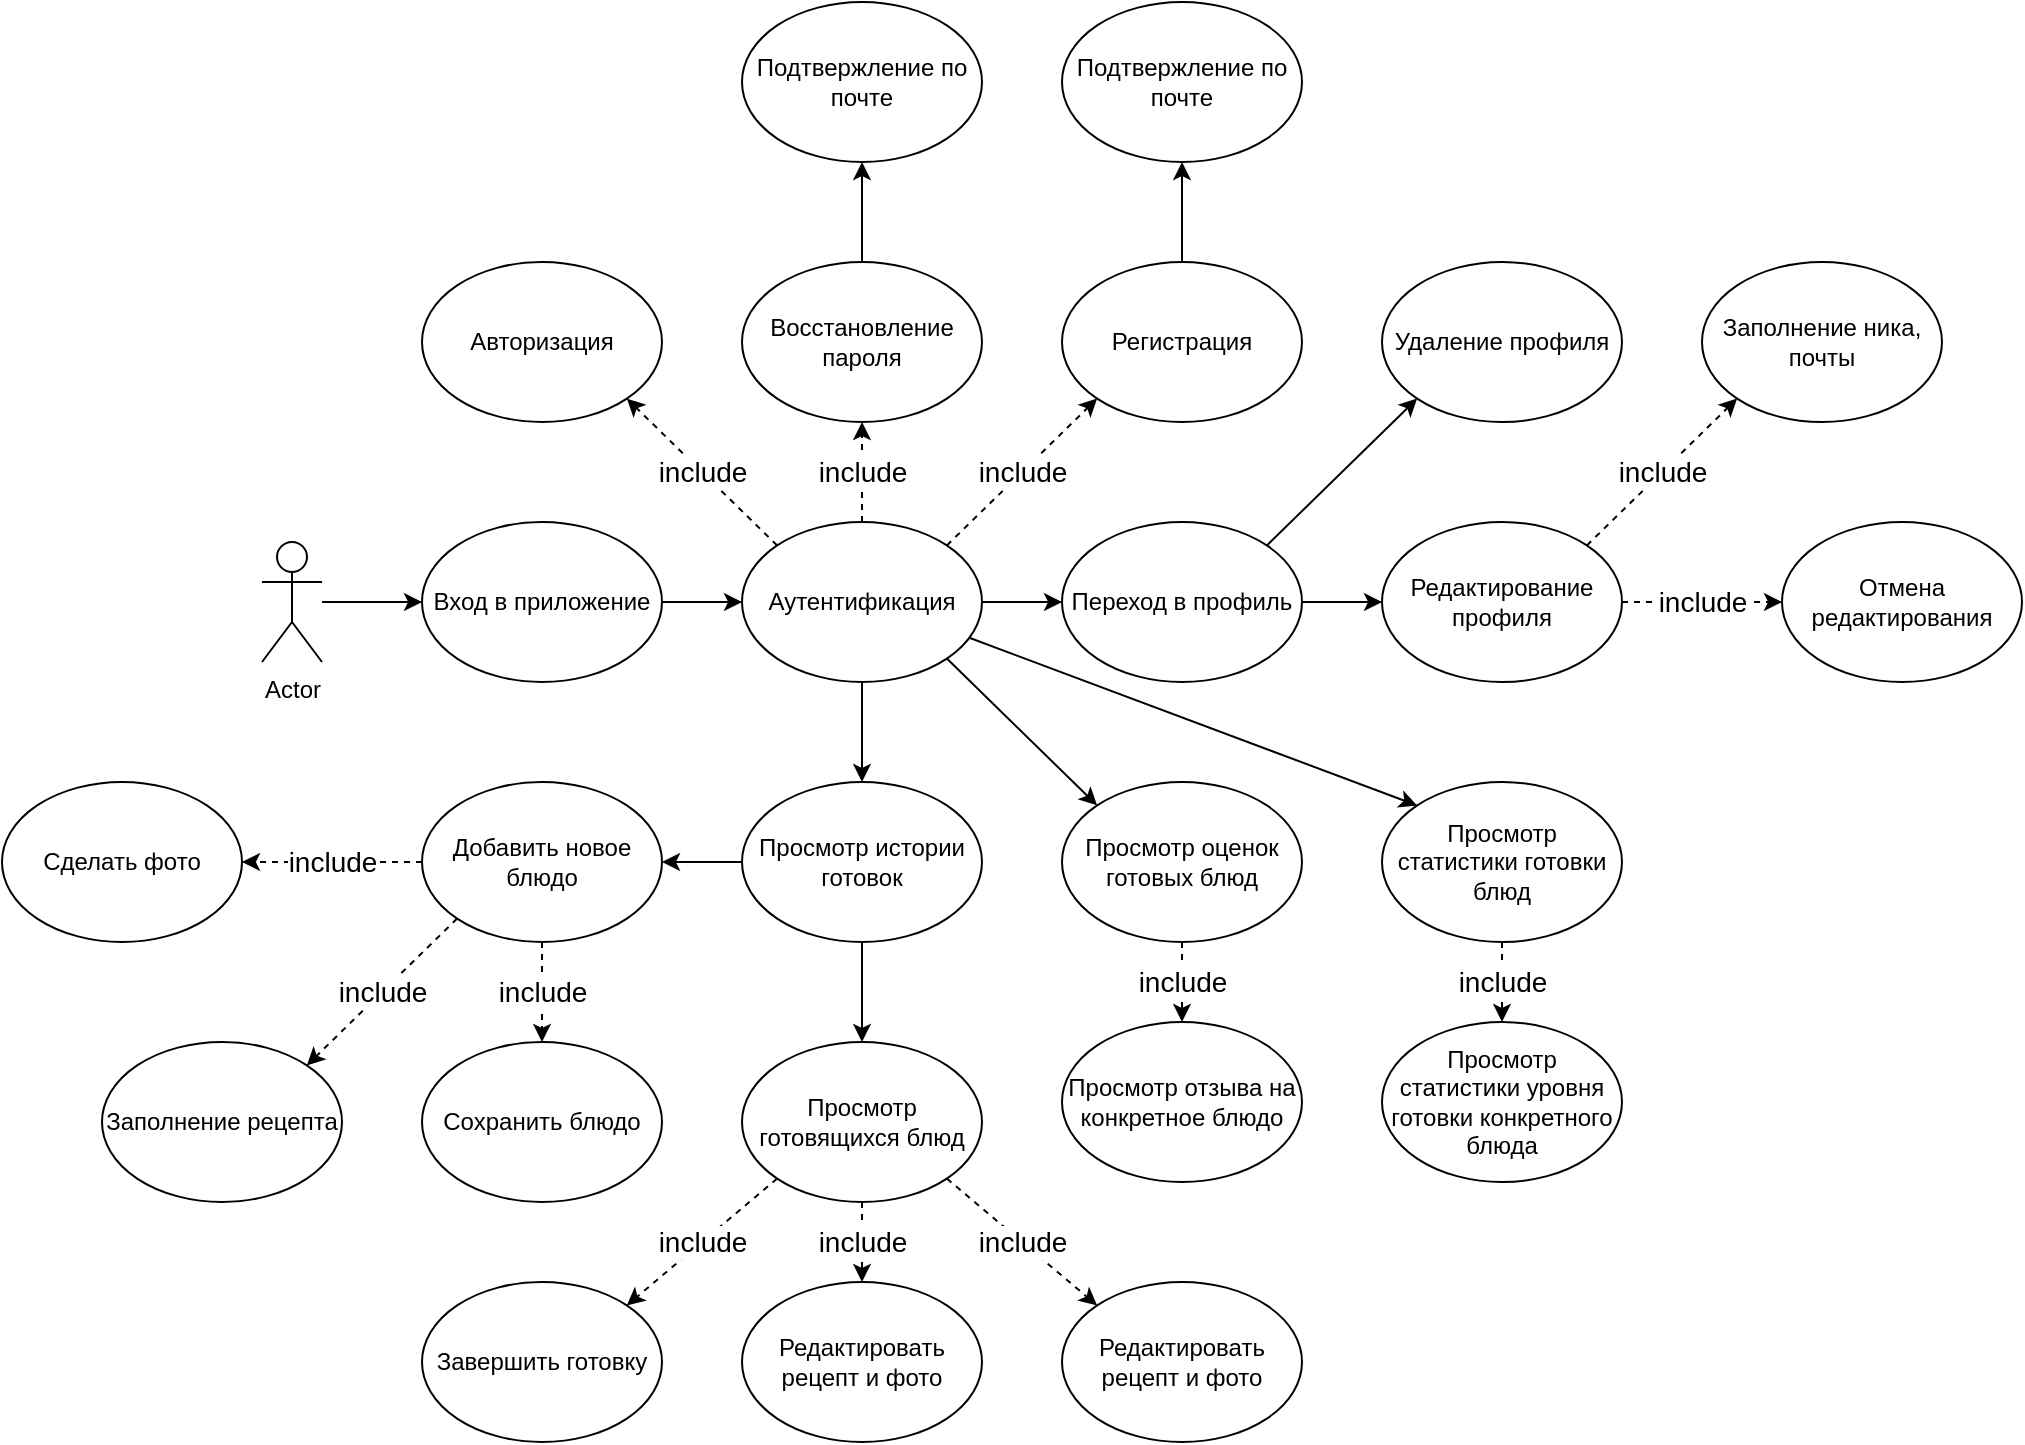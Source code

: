 <mxfile>
    <diagram id="p6VkrUG_dNB5bznVFIcX" name="Page-1">
        <mxGraphModel dx="1631" dy="860" grid="0" gridSize="10" guides="1" tooltips="1" connect="1" arrows="1" fold="1" page="1" pageScale="1" pageWidth="850" pageHeight="1100" math="0" shadow="0">
            <root>
                <mxCell id="0"/>
                <mxCell id="1" parent="0"/>
                <mxCell id="4" value="" style="edgeStyle=none;html=1;" edge="1" parent="1" source="2" target="3">
                    <mxGeometry relative="1" as="geometry"/>
                </mxCell>
                <mxCell id="2" value="Actor" style="shape=umlActor;verticalLabelPosition=bottom;verticalAlign=top;html=1;outlineConnect=0;" vertex="1" parent="1">
                    <mxGeometry x="410" y="310" width="30" height="60" as="geometry"/>
                </mxCell>
                <mxCell id="6" value="" style="edgeStyle=none;html=1;" edge="1" parent="1" source="3" target="5">
                    <mxGeometry relative="1" as="geometry"/>
                </mxCell>
                <mxCell id="3" value="Вход в приложение" style="ellipse;whiteSpace=wrap;html=1;" vertex="1" parent="1">
                    <mxGeometry x="490" y="300" width="120" height="80" as="geometry"/>
                </mxCell>
                <mxCell id="22" value="" style="edgeStyle=none;html=1;" edge="1" parent="1" source="5" target="21">
                    <mxGeometry relative="1" as="geometry"/>
                </mxCell>
                <mxCell id="34" value="" style="edgeStyle=none;html=1;" edge="1" parent="1" source="5" target="32">
                    <mxGeometry relative="1" as="geometry"/>
                </mxCell>
                <mxCell id="52" style="edgeStyle=none;html=1;exitX=1;exitY=1;exitDx=0;exitDy=0;entryX=0;entryY=0;entryDx=0;entryDy=0;" edge="1" parent="1" source="5" target="47">
                    <mxGeometry relative="1" as="geometry"/>
                </mxCell>
                <mxCell id="5" value="Аутентификация" style="ellipse;whiteSpace=wrap;html=1;" vertex="1" parent="1">
                    <mxGeometry x="650" y="300" width="120" height="80" as="geometry"/>
                </mxCell>
                <mxCell id="18" value="" style="edgeStyle=none;html=1;" edge="1" parent="1" source="7" target="17">
                    <mxGeometry relative="1" as="geometry"/>
                </mxCell>
                <mxCell id="7" value="Восстановление пароля" style="ellipse;whiteSpace=wrap;html=1;" vertex="1" parent="1">
                    <mxGeometry x="650" y="170" width="120" height="80" as="geometry"/>
                </mxCell>
                <mxCell id="8" value="Авторизация" style="ellipse;whiteSpace=wrap;html=1;" vertex="1" parent="1">
                    <mxGeometry x="490" y="170" width="120" height="80" as="geometry"/>
                </mxCell>
                <mxCell id="20" value="" style="edgeStyle=none;html=1;" edge="1" parent="1" source="9" target="19">
                    <mxGeometry relative="1" as="geometry"/>
                </mxCell>
                <mxCell id="9" value="Регистрация" style="ellipse;whiteSpace=wrap;html=1;" vertex="1" parent="1">
                    <mxGeometry x="810" y="170" width="120" height="80" as="geometry"/>
                </mxCell>
                <mxCell id="11" value="include" style="html=1;labelBackgroundColor=#ffffff;startArrow=none;startFill=0;startSize=6;endArrow=classic;endFill=1;endSize=6;jettySize=auto;orthogonalLoop=1;strokeWidth=1;dashed=1;fontSize=14;entryX=1;entryY=1;entryDx=0;entryDy=0;exitX=0;exitY=0;exitDx=0;exitDy=0;" edge="1" parent="1" source="5" target="8">
                    <mxGeometry width="60" height="60" relative="1" as="geometry">
                        <mxPoint x="670" y="290" as="sourcePoint"/>
                        <mxPoint x="730" y="230" as="targetPoint"/>
                    </mxGeometry>
                </mxCell>
                <mxCell id="12" value="include" style="html=1;labelBackgroundColor=#ffffff;startArrow=none;startFill=0;startSize=6;endArrow=classic;endFill=1;endSize=6;jettySize=auto;orthogonalLoop=1;strokeWidth=1;dashed=1;fontSize=14;entryX=0.5;entryY=1;entryDx=0;entryDy=0;exitX=0.5;exitY=0;exitDx=0;exitDy=0;" edge="1" parent="1" source="5" target="7">
                    <mxGeometry width="60" height="60" relative="1" as="geometry">
                        <mxPoint x="678" y="322" as="sourcePoint"/>
                        <mxPoint x="602" y="248" as="targetPoint"/>
                    </mxGeometry>
                </mxCell>
                <mxCell id="13" value="include" style="html=1;labelBackgroundColor=#ffffff;startArrow=none;startFill=0;startSize=6;endArrow=classic;endFill=1;endSize=6;jettySize=auto;orthogonalLoop=1;strokeWidth=1;dashed=1;fontSize=14;entryX=0;entryY=1;entryDx=0;entryDy=0;exitX=1;exitY=0;exitDx=0;exitDy=0;" edge="1" parent="1" source="5" target="9">
                    <mxGeometry width="60" height="60" relative="1" as="geometry">
                        <mxPoint x="720" y="310" as="sourcePoint"/>
                        <mxPoint x="720" y="260" as="targetPoint"/>
                    </mxGeometry>
                </mxCell>
                <mxCell id="17" value="Подтвержление по почте" style="ellipse;whiteSpace=wrap;html=1;" vertex="1" parent="1">
                    <mxGeometry x="650" y="40" width="120" height="80" as="geometry"/>
                </mxCell>
                <mxCell id="19" value="Подтвержление по почте" style="ellipse;whiteSpace=wrap;html=1;" vertex="1" parent="1">
                    <mxGeometry x="810" y="40" width="120" height="80" as="geometry"/>
                </mxCell>
                <mxCell id="24" style="edgeStyle=none;html=1;exitX=1;exitY=0;exitDx=0;exitDy=0;entryX=0;entryY=1;entryDx=0;entryDy=0;" edge="1" parent="1" source="21" target="23">
                    <mxGeometry relative="1" as="geometry"/>
                </mxCell>
                <mxCell id="26" value="" style="edgeStyle=none;html=1;" edge="1" parent="1" source="21" target="25">
                    <mxGeometry relative="1" as="geometry"/>
                </mxCell>
                <mxCell id="21" value="Переход в профиль" style="ellipse;whiteSpace=wrap;html=1;" vertex="1" parent="1">
                    <mxGeometry x="810" y="300" width="120" height="80" as="geometry"/>
                </mxCell>
                <mxCell id="23" value="Удаление профиля" style="ellipse;whiteSpace=wrap;html=1;" vertex="1" parent="1">
                    <mxGeometry x="970" y="170" width="120" height="80" as="geometry"/>
                </mxCell>
                <mxCell id="25" value="Редактирование профиля" style="ellipse;whiteSpace=wrap;html=1;" vertex="1" parent="1">
                    <mxGeometry x="970" y="300" width="120" height="80" as="geometry"/>
                </mxCell>
                <mxCell id="27" value="Заполнение ника, почты" style="ellipse;whiteSpace=wrap;html=1;" vertex="1" parent="1">
                    <mxGeometry x="1130" y="170" width="120" height="80" as="geometry"/>
                </mxCell>
                <mxCell id="28" value="include" style="html=1;labelBackgroundColor=#ffffff;startArrow=none;startFill=0;startSize=6;endArrow=classic;endFill=1;endSize=6;jettySize=auto;orthogonalLoop=1;strokeWidth=1;dashed=1;fontSize=14;entryX=0;entryY=1;entryDx=0;entryDy=0;exitX=1;exitY=0;exitDx=0;exitDy=0;" edge="1" target="27" parent="1" source="25">
                    <mxGeometry width="60" height="60" relative="1" as="geometry">
                        <mxPoint x="1080" y="312" as="sourcePoint"/>
                        <mxPoint x="1048" y="260" as="targetPoint"/>
                    </mxGeometry>
                </mxCell>
                <mxCell id="29" value="include" style="html=1;labelBackgroundColor=#ffffff;startArrow=none;startFill=0;startSize=6;endArrow=classic;endFill=1;endSize=6;jettySize=auto;orthogonalLoop=1;strokeWidth=1;dashed=1;fontSize=14;entryX=0;entryY=0.5;entryDx=0;entryDy=0;exitX=1;exitY=0.5;exitDx=0;exitDy=0;" edge="1" target="30" parent="1" source="25">
                    <mxGeometry width="60" height="60" relative="1" as="geometry">
                        <mxPoint x="1072" y="442" as="sourcePoint"/>
                        <mxPoint x="1048" y="390" as="targetPoint"/>
                    </mxGeometry>
                </mxCell>
                <mxCell id="30" value="Отмена редактирования" style="ellipse;whiteSpace=wrap;html=1;" vertex="1" parent="1">
                    <mxGeometry x="1170" y="300" width="120" height="80" as="geometry"/>
                </mxCell>
                <mxCell id="36" value="" style="edgeStyle=none;html=1;" edge="1" parent="1" source="32" target="35">
                    <mxGeometry relative="1" as="geometry"/>
                </mxCell>
                <mxCell id="44" value="" style="edgeStyle=none;html=1;" edge="1" parent="1" source="32" target="43">
                    <mxGeometry relative="1" as="geometry"/>
                </mxCell>
                <mxCell id="32" value="Просмотр истории готовок" style="ellipse;whiteSpace=wrap;html=1;" vertex="1" parent="1">
                    <mxGeometry x="650" y="430" width="120" height="80" as="geometry"/>
                </mxCell>
                <mxCell id="35" value="Добавить новое блюдо" style="ellipse;whiteSpace=wrap;html=1;" vertex="1" parent="1">
                    <mxGeometry x="490" y="430" width="120" height="80" as="geometry"/>
                </mxCell>
                <mxCell id="37" value="Сделать фото" style="ellipse;whiteSpace=wrap;html=1;" vertex="1" parent="1">
                    <mxGeometry x="280" y="430" width="120" height="80" as="geometry"/>
                </mxCell>
                <mxCell id="38" value="Заполнение рецепта" style="ellipse;whiteSpace=wrap;html=1;" vertex="1" parent="1">
                    <mxGeometry x="330" y="560" width="120" height="80" as="geometry"/>
                </mxCell>
                <mxCell id="39" value="Сохранить блюдо" style="ellipse;whiteSpace=wrap;html=1;" vertex="1" parent="1">
                    <mxGeometry x="490" y="560" width="120" height="80" as="geometry"/>
                </mxCell>
                <mxCell id="40" value="include" style="html=1;labelBackgroundColor=#ffffff;startArrow=none;startFill=0;startSize=6;endArrow=classic;endFill=1;endSize=6;jettySize=auto;orthogonalLoop=1;strokeWidth=1;dashed=1;fontSize=14;entryX=1;entryY=0.5;entryDx=0;entryDy=0;exitX=0;exitY=0.5;exitDx=0;exitDy=0;" edge="1" parent="1" source="35" target="37">
                    <mxGeometry width="60" height="60" relative="1" as="geometry">
                        <mxPoint x="678" y="322" as="sourcePoint"/>
                        <mxPoint x="602" y="248" as="targetPoint"/>
                    </mxGeometry>
                </mxCell>
                <mxCell id="41" value="include" style="html=1;labelBackgroundColor=#ffffff;startArrow=none;startFill=0;startSize=6;endArrow=classic;endFill=1;endSize=6;jettySize=auto;orthogonalLoop=1;strokeWidth=1;dashed=1;fontSize=14;entryX=1;entryY=0;entryDx=0;entryDy=0;exitX=0;exitY=1;exitDx=0;exitDy=0;" edge="1" parent="1" source="35" target="38">
                    <mxGeometry width="60" height="60" relative="1" as="geometry">
                        <mxPoint x="500" y="480" as="sourcePoint"/>
                        <mxPoint x="410" y="480" as="targetPoint"/>
                    </mxGeometry>
                </mxCell>
                <mxCell id="42" value="include" style="html=1;labelBackgroundColor=#ffffff;startArrow=none;startFill=0;startSize=6;endArrow=classic;endFill=1;endSize=6;jettySize=auto;orthogonalLoop=1;strokeWidth=1;dashed=1;fontSize=14;entryX=0.5;entryY=0;entryDx=0;entryDy=0;exitX=0.5;exitY=1;exitDx=0;exitDy=0;" edge="1" parent="1" source="35" target="39">
                    <mxGeometry width="60" height="60" relative="1" as="geometry">
                        <mxPoint x="518" y="508" as="sourcePoint"/>
                        <mxPoint x="442" y="582" as="targetPoint"/>
                    </mxGeometry>
                </mxCell>
                <mxCell id="43" value="Просмотр готовящихся блюд" style="ellipse;whiteSpace=wrap;html=1;" vertex="1" parent="1">
                    <mxGeometry x="650" y="560" width="120" height="80" as="geometry"/>
                </mxCell>
                <mxCell id="45" value="Завершить готовку" style="ellipse;whiteSpace=wrap;html=1;" vertex="1" parent="1">
                    <mxGeometry x="490" y="680" width="120" height="80" as="geometry"/>
                </mxCell>
                <mxCell id="46" value="include" style="html=1;labelBackgroundColor=#ffffff;startArrow=none;startFill=0;startSize=6;endArrow=classic;endFill=1;endSize=6;jettySize=auto;orthogonalLoop=1;strokeWidth=1;dashed=1;fontSize=14;entryX=1;entryY=0;entryDx=0;entryDy=0;exitX=0;exitY=1;exitDx=0;exitDy=0;" edge="1" parent="1" source="43" target="45">
                    <mxGeometry width="60" height="60" relative="1" as="geometry">
                        <mxPoint x="560" y="520" as="sourcePoint"/>
                        <mxPoint x="560" y="570" as="targetPoint"/>
                    </mxGeometry>
                </mxCell>
                <mxCell id="47" value="Просмотр оценок готовых блюд" style="ellipse;whiteSpace=wrap;html=1;" vertex="1" parent="1">
                    <mxGeometry x="810" y="430" width="120" height="80" as="geometry"/>
                </mxCell>
                <mxCell id="48" value="Редактировать рецепт и фото" style="ellipse;whiteSpace=wrap;html=1;" vertex="1" parent="1">
                    <mxGeometry x="650" y="680" width="120" height="80" as="geometry"/>
                </mxCell>
                <mxCell id="49" value="include" style="html=1;labelBackgroundColor=#ffffff;startArrow=none;startFill=0;startSize=6;endArrow=classic;endFill=1;endSize=6;jettySize=auto;orthogonalLoop=1;strokeWidth=1;dashed=1;fontSize=14;entryX=0.5;entryY=0;entryDx=0;entryDy=0;exitX=0.5;exitY=1;exitDx=0;exitDy=0;" edge="1" parent="1" source="43" target="48">
                    <mxGeometry width="60" height="60" relative="1" as="geometry">
                        <mxPoint x="720" y="650" as="sourcePoint"/>
                        <mxPoint x="560" y="690" as="targetPoint"/>
                    </mxGeometry>
                </mxCell>
                <mxCell id="50" value="Редактировать рецепт и фото" style="ellipse;whiteSpace=wrap;html=1;" vertex="1" parent="1">
                    <mxGeometry x="810" y="680" width="120" height="80" as="geometry"/>
                </mxCell>
                <mxCell id="51" value="include" style="html=1;labelBackgroundColor=#ffffff;startArrow=none;startFill=0;startSize=6;endArrow=classic;endFill=1;endSize=6;jettySize=auto;orthogonalLoop=1;strokeWidth=1;dashed=1;fontSize=14;entryX=0;entryY=0;entryDx=0;entryDy=0;exitX=1;exitY=1;exitDx=0;exitDy=0;" edge="1" parent="1" source="43" target="50">
                    <mxGeometry x="-0.004" width="60" height="60" relative="1" as="geometry">
                        <mxPoint x="720" y="650" as="sourcePoint"/>
                        <mxPoint x="720" y="690" as="targetPoint"/>
                        <mxPoint as="offset"/>
                    </mxGeometry>
                </mxCell>
                <mxCell id="53" value="Просмотр отзыва на конкретное блюдо" style="ellipse;whiteSpace=wrap;html=1;" vertex="1" parent="1">
                    <mxGeometry x="810" y="550" width="120" height="80" as="geometry"/>
                </mxCell>
                <mxCell id="54" value="include" style="html=1;labelBackgroundColor=#ffffff;startArrow=none;startFill=0;startSize=6;endArrow=classic;endFill=1;endSize=6;jettySize=auto;orthogonalLoop=1;strokeWidth=1;dashed=1;fontSize=14;entryX=0.5;entryY=0;entryDx=0;entryDy=0;exitX=0.5;exitY=1;exitDx=0;exitDy=0;" edge="1" target="53" parent="1" source="47">
                    <mxGeometry width="60" height="60" relative="1" as="geometry">
                        <mxPoint x="870" y="510" as="sourcePoint"/>
                        <mxPoint x="720" y="560" as="targetPoint"/>
                    </mxGeometry>
                </mxCell>
                <mxCell id="55" value="Просмотр статистики готовки блюд" style="ellipse;whiteSpace=wrap;html=1;" vertex="1" parent="1">
                    <mxGeometry x="970" y="430" width="120" height="80" as="geometry"/>
                </mxCell>
                <mxCell id="56" value="include" style="html=1;labelBackgroundColor=#ffffff;startArrow=none;startFill=0;startSize=6;endArrow=classic;endFill=1;endSize=6;jettySize=auto;orthogonalLoop=1;strokeWidth=1;dashed=1;fontSize=14;entryX=0.5;entryY=0;entryDx=0;entryDy=0;exitX=0.5;exitY=1;exitDx=0;exitDy=0;" edge="1" source="55" target="57" parent="1">
                    <mxGeometry width="60" height="60" relative="1" as="geometry">
                        <mxPoint x="1030" y="510" as="sourcePoint"/>
                        <mxPoint x="880" y="560" as="targetPoint"/>
                    </mxGeometry>
                </mxCell>
                <mxCell id="57" value="Просмотр статистики уровня готовки конкретного блюда" style="ellipse;whiteSpace=wrap;html=1;" vertex="1" parent="1">
                    <mxGeometry x="970" y="550" width="120" height="80" as="geometry"/>
                </mxCell>
                <mxCell id="58" style="edgeStyle=none;html=1;exitX=0.95;exitY=0.725;exitDx=0;exitDy=0;entryX=0;entryY=0;entryDx=0;entryDy=0;exitPerimeter=0;" edge="1" parent="1" source="5" target="55">
                    <mxGeometry relative="1" as="geometry">
                        <mxPoint x="762" y="378" as="sourcePoint"/>
                        <mxPoint x="838" y="452" as="targetPoint"/>
                    </mxGeometry>
                </mxCell>
            </root>
        </mxGraphModel>
    </diagram>
</mxfile>